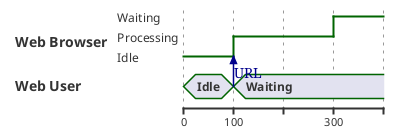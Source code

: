 {
  "sha1": "b27upyxyi8wy53ad448bmypss6zgamg",
  "insertion": {
    "when": "2024-05-30T20:48:21.994Z",
    "url": "https://forum.plantuml.net/11130/is-there-a-compact-timing-diagram?show=11130#q11130",
    "user": "plantuml@gmail.com"
  }
}
@startuml
mode compact

robust "Web Browser" as WB
concise "Web User" as WU

@0
WU is Idle
WB is Idle

@100
WU -> WB : URL
WU is Waiting
WB is Processing

@300
WB is Waiting
@enduml

